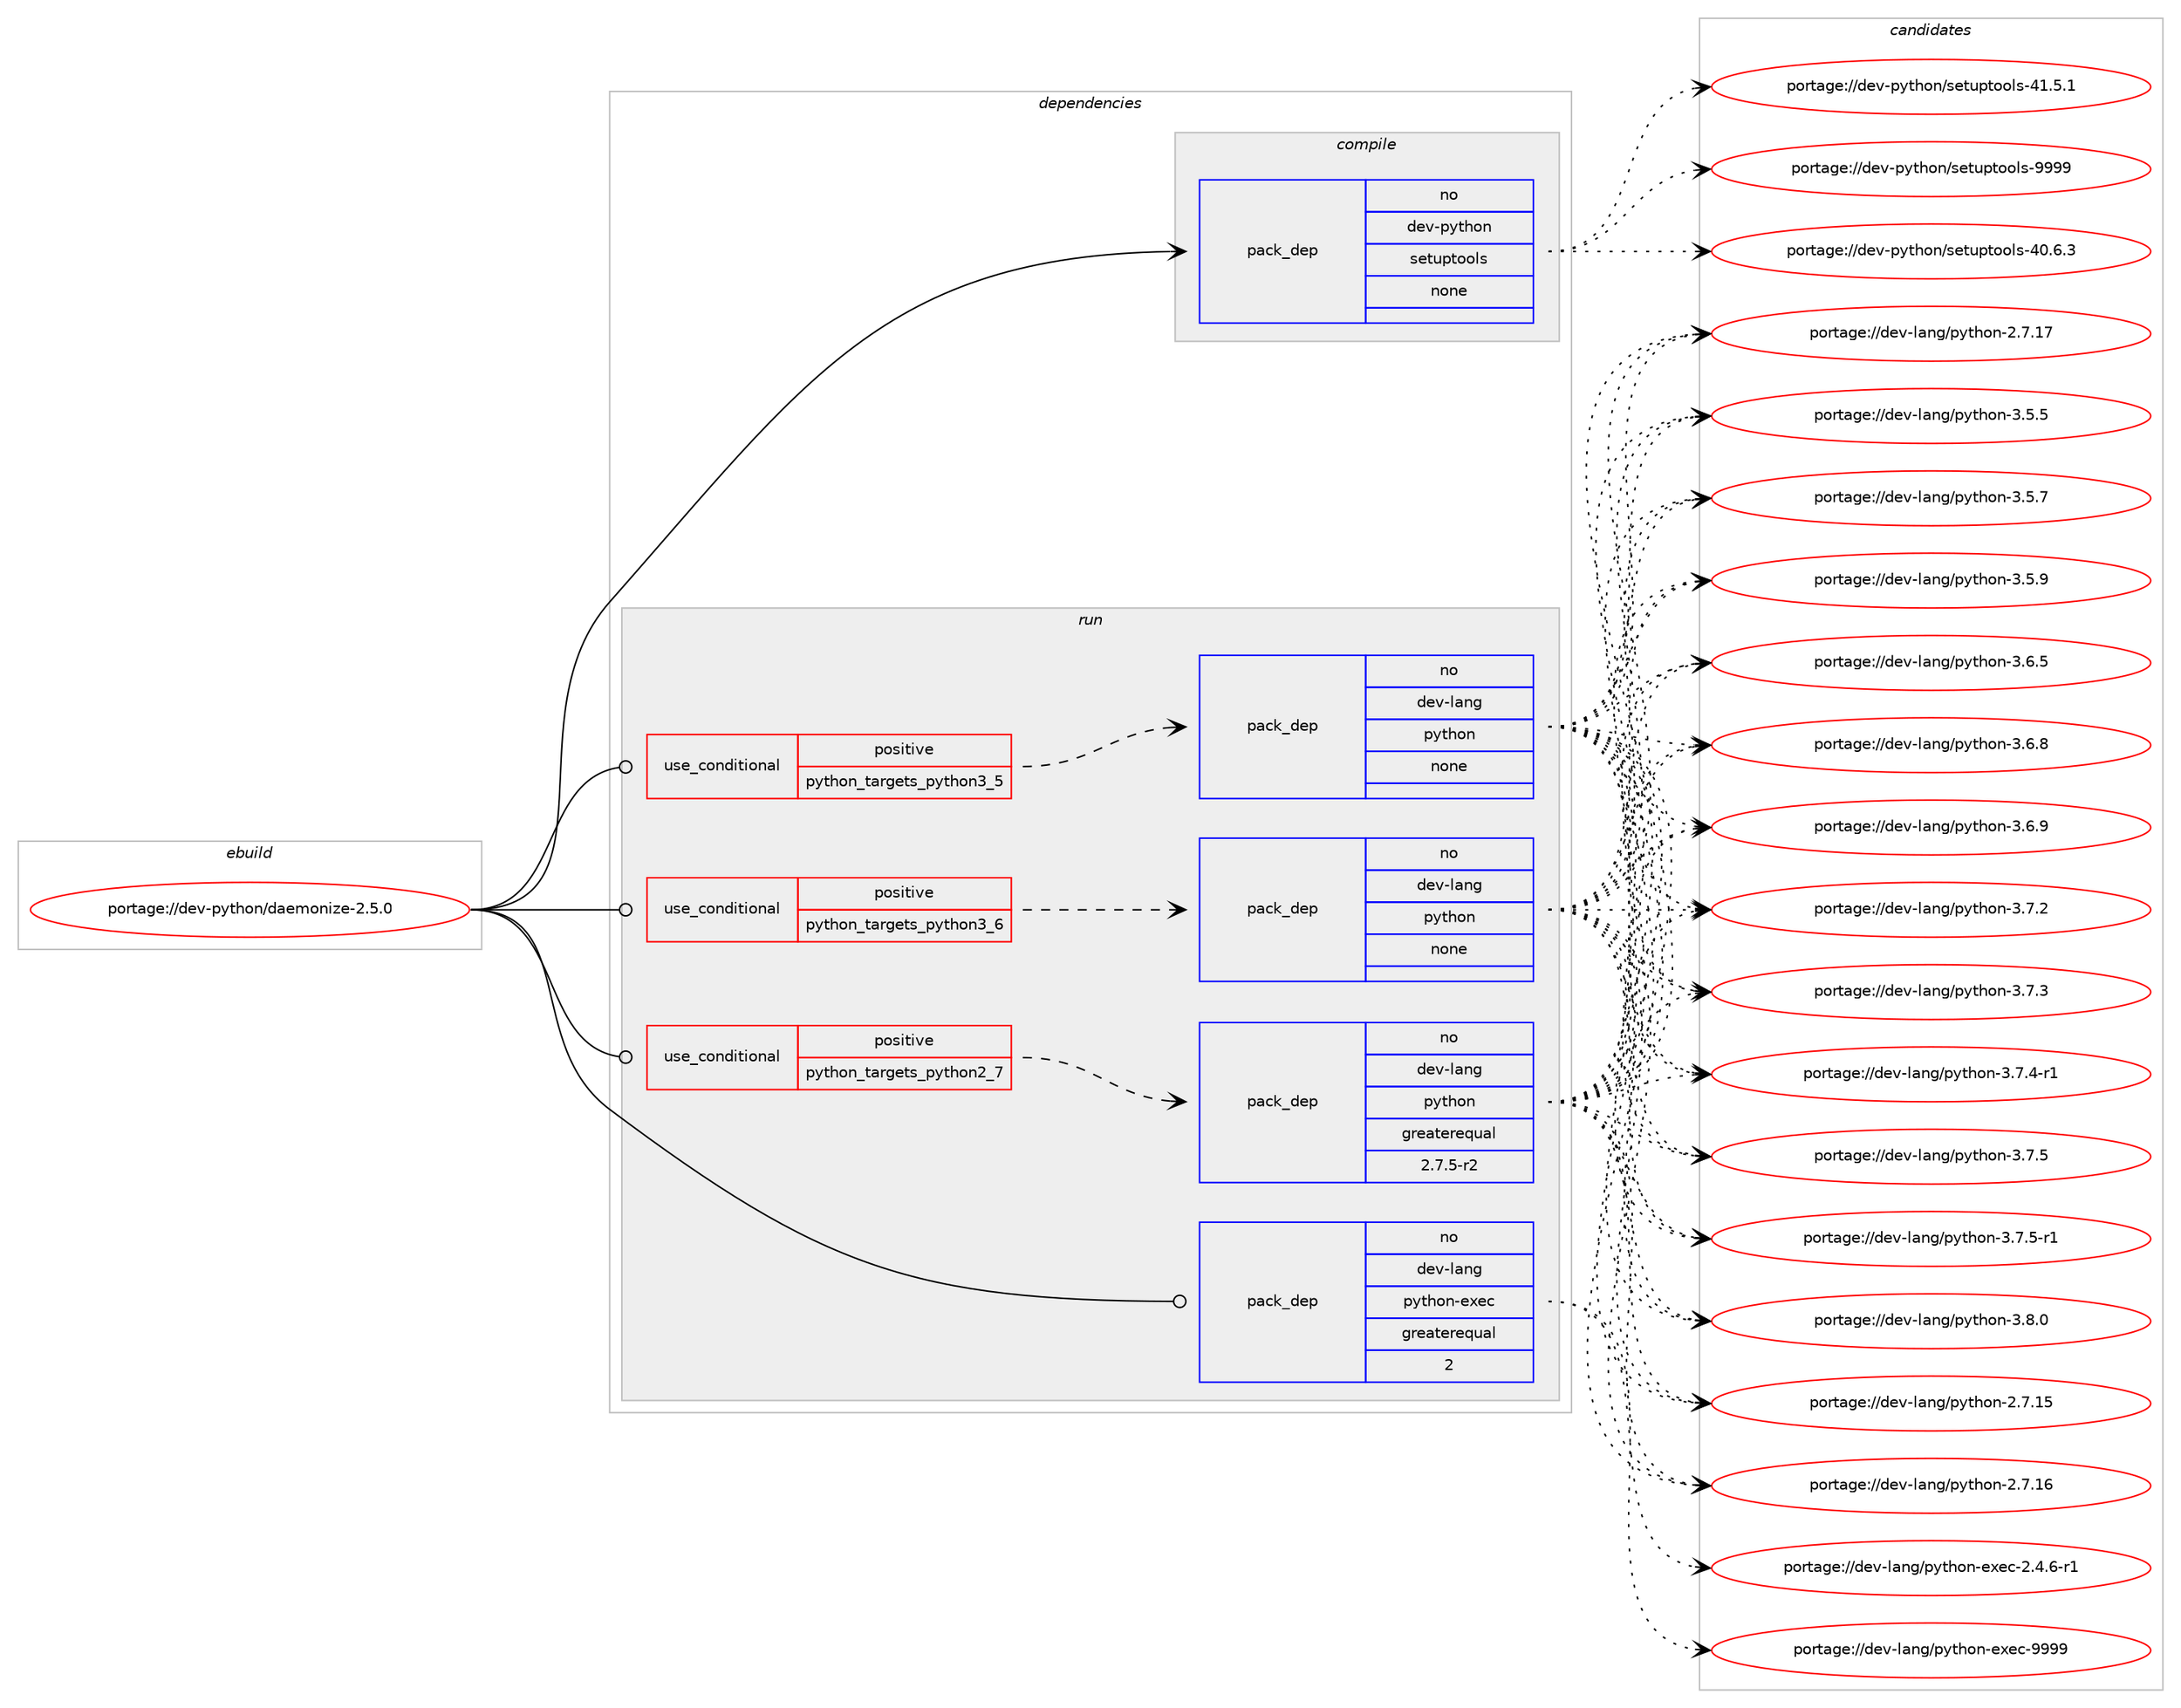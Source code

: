 digraph prolog {

# *************
# Graph options
# *************

newrank=true;
concentrate=true;
compound=true;
graph [rankdir=LR,fontname=Helvetica,fontsize=10,ranksep=1.5];#, ranksep=2.5, nodesep=0.2];
edge  [arrowhead=vee];
node  [fontname=Helvetica,fontsize=10];

# **********
# The ebuild
# **********

subgraph cluster_leftcol {
color=gray;
rank=same;
label=<<i>ebuild</i>>;
id [label="portage://dev-python/daemonize-2.5.0", color=red, width=4, href="../dev-python/daemonize-2.5.0.svg"];
}

# ****************
# The dependencies
# ****************

subgraph cluster_midcol {
color=gray;
label=<<i>dependencies</i>>;
subgraph cluster_compile {
fillcolor="#eeeeee";
style=filled;
label=<<i>compile</i>>;
subgraph pack104932 {
dependency135702 [label=<<TABLE BORDER="0" CELLBORDER="1" CELLSPACING="0" CELLPADDING="4" WIDTH="220"><TR><TD ROWSPAN="6" CELLPADDING="30">pack_dep</TD></TR><TR><TD WIDTH="110">no</TD></TR><TR><TD>dev-python</TD></TR><TR><TD>setuptools</TD></TR><TR><TD>none</TD></TR><TR><TD></TD></TR></TABLE>>, shape=none, color=blue];
}
id:e -> dependency135702:w [weight=20,style="solid",arrowhead="vee"];
}
subgraph cluster_compileandrun {
fillcolor="#eeeeee";
style=filled;
label=<<i>compile and run</i>>;
}
subgraph cluster_run {
fillcolor="#eeeeee";
style=filled;
label=<<i>run</i>>;
subgraph cond27456 {
dependency135703 [label=<<TABLE BORDER="0" CELLBORDER="1" CELLSPACING="0" CELLPADDING="4"><TR><TD ROWSPAN="3" CELLPADDING="10">use_conditional</TD></TR><TR><TD>positive</TD></TR><TR><TD>python_targets_python2_7</TD></TR></TABLE>>, shape=none, color=red];
subgraph pack104933 {
dependency135704 [label=<<TABLE BORDER="0" CELLBORDER="1" CELLSPACING="0" CELLPADDING="4" WIDTH="220"><TR><TD ROWSPAN="6" CELLPADDING="30">pack_dep</TD></TR><TR><TD WIDTH="110">no</TD></TR><TR><TD>dev-lang</TD></TR><TR><TD>python</TD></TR><TR><TD>greaterequal</TD></TR><TR><TD>2.7.5-r2</TD></TR></TABLE>>, shape=none, color=blue];
}
dependency135703:e -> dependency135704:w [weight=20,style="dashed",arrowhead="vee"];
}
id:e -> dependency135703:w [weight=20,style="solid",arrowhead="odot"];
subgraph cond27457 {
dependency135705 [label=<<TABLE BORDER="0" CELLBORDER="1" CELLSPACING="0" CELLPADDING="4"><TR><TD ROWSPAN="3" CELLPADDING="10">use_conditional</TD></TR><TR><TD>positive</TD></TR><TR><TD>python_targets_python3_5</TD></TR></TABLE>>, shape=none, color=red];
subgraph pack104934 {
dependency135706 [label=<<TABLE BORDER="0" CELLBORDER="1" CELLSPACING="0" CELLPADDING="4" WIDTH="220"><TR><TD ROWSPAN="6" CELLPADDING="30">pack_dep</TD></TR><TR><TD WIDTH="110">no</TD></TR><TR><TD>dev-lang</TD></TR><TR><TD>python</TD></TR><TR><TD>none</TD></TR><TR><TD></TD></TR></TABLE>>, shape=none, color=blue];
}
dependency135705:e -> dependency135706:w [weight=20,style="dashed",arrowhead="vee"];
}
id:e -> dependency135705:w [weight=20,style="solid",arrowhead="odot"];
subgraph cond27458 {
dependency135707 [label=<<TABLE BORDER="0" CELLBORDER="1" CELLSPACING="0" CELLPADDING="4"><TR><TD ROWSPAN="3" CELLPADDING="10">use_conditional</TD></TR><TR><TD>positive</TD></TR><TR><TD>python_targets_python3_6</TD></TR></TABLE>>, shape=none, color=red];
subgraph pack104935 {
dependency135708 [label=<<TABLE BORDER="0" CELLBORDER="1" CELLSPACING="0" CELLPADDING="4" WIDTH="220"><TR><TD ROWSPAN="6" CELLPADDING="30">pack_dep</TD></TR><TR><TD WIDTH="110">no</TD></TR><TR><TD>dev-lang</TD></TR><TR><TD>python</TD></TR><TR><TD>none</TD></TR><TR><TD></TD></TR></TABLE>>, shape=none, color=blue];
}
dependency135707:e -> dependency135708:w [weight=20,style="dashed",arrowhead="vee"];
}
id:e -> dependency135707:w [weight=20,style="solid",arrowhead="odot"];
subgraph pack104936 {
dependency135709 [label=<<TABLE BORDER="0" CELLBORDER="1" CELLSPACING="0" CELLPADDING="4" WIDTH="220"><TR><TD ROWSPAN="6" CELLPADDING="30">pack_dep</TD></TR><TR><TD WIDTH="110">no</TD></TR><TR><TD>dev-lang</TD></TR><TR><TD>python-exec</TD></TR><TR><TD>greaterequal</TD></TR><TR><TD>2</TD></TR></TABLE>>, shape=none, color=blue];
}
id:e -> dependency135709:w [weight=20,style="solid",arrowhead="odot"];
}
}

# **************
# The candidates
# **************

subgraph cluster_choices {
rank=same;
color=gray;
label=<<i>candidates</i>>;

subgraph choice104932 {
color=black;
nodesep=1;
choiceportage100101118451121211161041111104711510111611711211611111110811545524846544651 [label="portage://dev-python/setuptools-40.6.3", color=red, width=4,href="../dev-python/setuptools-40.6.3.svg"];
choiceportage100101118451121211161041111104711510111611711211611111110811545524946534649 [label="portage://dev-python/setuptools-41.5.1", color=red, width=4,href="../dev-python/setuptools-41.5.1.svg"];
choiceportage10010111845112121116104111110471151011161171121161111111081154557575757 [label="portage://dev-python/setuptools-9999", color=red, width=4,href="../dev-python/setuptools-9999.svg"];
dependency135702:e -> choiceportage100101118451121211161041111104711510111611711211611111110811545524846544651:w [style=dotted,weight="100"];
dependency135702:e -> choiceportage100101118451121211161041111104711510111611711211611111110811545524946534649:w [style=dotted,weight="100"];
dependency135702:e -> choiceportage10010111845112121116104111110471151011161171121161111111081154557575757:w [style=dotted,weight="100"];
}
subgraph choice104933 {
color=black;
nodesep=1;
choiceportage10010111845108971101034711212111610411111045504655464953 [label="portage://dev-lang/python-2.7.15", color=red, width=4,href="../dev-lang/python-2.7.15.svg"];
choiceportage10010111845108971101034711212111610411111045504655464954 [label="portage://dev-lang/python-2.7.16", color=red, width=4,href="../dev-lang/python-2.7.16.svg"];
choiceportage10010111845108971101034711212111610411111045504655464955 [label="portage://dev-lang/python-2.7.17", color=red, width=4,href="../dev-lang/python-2.7.17.svg"];
choiceportage100101118451089711010347112121116104111110455146534653 [label="portage://dev-lang/python-3.5.5", color=red, width=4,href="../dev-lang/python-3.5.5.svg"];
choiceportage100101118451089711010347112121116104111110455146534655 [label="portage://dev-lang/python-3.5.7", color=red, width=4,href="../dev-lang/python-3.5.7.svg"];
choiceportage100101118451089711010347112121116104111110455146534657 [label="portage://dev-lang/python-3.5.9", color=red, width=4,href="../dev-lang/python-3.5.9.svg"];
choiceportage100101118451089711010347112121116104111110455146544653 [label="portage://dev-lang/python-3.6.5", color=red, width=4,href="../dev-lang/python-3.6.5.svg"];
choiceportage100101118451089711010347112121116104111110455146544656 [label="portage://dev-lang/python-3.6.8", color=red, width=4,href="../dev-lang/python-3.6.8.svg"];
choiceportage100101118451089711010347112121116104111110455146544657 [label="portage://dev-lang/python-3.6.9", color=red, width=4,href="../dev-lang/python-3.6.9.svg"];
choiceportage100101118451089711010347112121116104111110455146554650 [label="portage://dev-lang/python-3.7.2", color=red, width=4,href="../dev-lang/python-3.7.2.svg"];
choiceportage100101118451089711010347112121116104111110455146554651 [label="portage://dev-lang/python-3.7.3", color=red, width=4,href="../dev-lang/python-3.7.3.svg"];
choiceportage1001011184510897110103471121211161041111104551465546524511449 [label="portage://dev-lang/python-3.7.4-r1", color=red, width=4,href="../dev-lang/python-3.7.4-r1.svg"];
choiceportage100101118451089711010347112121116104111110455146554653 [label="portage://dev-lang/python-3.7.5", color=red, width=4,href="../dev-lang/python-3.7.5.svg"];
choiceportage1001011184510897110103471121211161041111104551465546534511449 [label="portage://dev-lang/python-3.7.5-r1", color=red, width=4,href="../dev-lang/python-3.7.5-r1.svg"];
choiceportage100101118451089711010347112121116104111110455146564648 [label="portage://dev-lang/python-3.8.0", color=red, width=4,href="../dev-lang/python-3.8.0.svg"];
dependency135704:e -> choiceportage10010111845108971101034711212111610411111045504655464953:w [style=dotted,weight="100"];
dependency135704:e -> choiceportage10010111845108971101034711212111610411111045504655464954:w [style=dotted,weight="100"];
dependency135704:e -> choiceportage10010111845108971101034711212111610411111045504655464955:w [style=dotted,weight="100"];
dependency135704:e -> choiceportage100101118451089711010347112121116104111110455146534653:w [style=dotted,weight="100"];
dependency135704:e -> choiceportage100101118451089711010347112121116104111110455146534655:w [style=dotted,weight="100"];
dependency135704:e -> choiceportage100101118451089711010347112121116104111110455146534657:w [style=dotted,weight="100"];
dependency135704:e -> choiceportage100101118451089711010347112121116104111110455146544653:w [style=dotted,weight="100"];
dependency135704:e -> choiceportage100101118451089711010347112121116104111110455146544656:w [style=dotted,weight="100"];
dependency135704:e -> choiceportage100101118451089711010347112121116104111110455146544657:w [style=dotted,weight="100"];
dependency135704:e -> choiceportage100101118451089711010347112121116104111110455146554650:w [style=dotted,weight="100"];
dependency135704:e -> choiceportage100101118451089711010347112121116104111110455146554651:w [style=dotted,weight="100"];
dependency135704:e -> choiceportage1001011184510897110103471121211161041111104551465546524511449:w [style=dotted,weight="100"];
dependency135704:e -> choiceportage100101118451089711010347112121116104111110455146554653:w [style=dotted,weight="100"];
dependency135704:e -> choiceportage1001011184510897110103471121211161041111104551465546534511449:w [style=dotted,weight="100"];
dependency135704:e -> choiceportage100101118451089711010347112121116104111110455146564648:w [style=dotted,weight="100"];
}
subgraph choice104934 {
color=black;
nodesep=1;
choiceportage10010111845108971101034711212111610411111045504655464953 [label="portage://dev-lang/python-2.7.15", color=red, width=4,href="../dev-lang/python-2.7.15.svg"];
choiceportage10010111845108971101034711212111610411111045504655464954 [label="portage://dev-lang/python-2.7.16", color=red, width=4,href="../dev-lang/python-2.7.16.svg"];
choiceportage10010111845108971101034711212111610411111045504655464955 [label="portage://dev-lang/python-2.7.17", color=red, width=4,href="../dev-lang/python-2.7.17.svg"];
choiceportage100101118451089711010347112121116104111110455146534653 [label="portage://dev-lang/python-3.5.5", color=red, width=4,href="../dev-lang/python-3.5.5.svg"];
choiceportage100101118451089711010347112121116104111110455146534655 [label="portage://dev-lang/python-3.5.7", color=red, width=4,href="../dev-lang/python-3.5.7.svg"];
choiceportage100101118451089711010347112121116104111110455146534657 [label="portage://dev-lang/python-3.5.9", color=red, width=4,href="../dev-lang/python-3.5.9.svg"];
choiceportage100101118451089711010347112121116104111110455146544653 [label="portage://dev-lang/python-3.6.5", color=red, width=4,href="../dev-lang/python-3.6.5.svg"];
choiceportage100101118451089711010347112121116104111110455146544656 [label="portage://dev-lang/python-3.6.8", color=red, width=4,href="../dev-lang/python-3.6.8.svg"];
choiceportage100101118451089711010347112121116104111110455146544657 [label="portage://dev-lang/python-3.6.9", color=red, width=4,href="../dev-lang/python-3.6.9.svg"];
choiceportage100101118451089711010347112121116104111110455146554650 [label="portage://dev-lang/python-3.7.2", color=red, width=4,href="../dev-lang/python-3.7.2.svg"];
choiceportage100101118451089711010347112121116104111110455146554651 [label="portage://dev-lang/python-3.7.3", color=red, width=4,href="../dev-lang/python-3.7.3.svg"];
choiceportage1001011184510897110103471121211161041111104551465546524511449 [label="portage://dev-lang/python-3.7.4-r1", color=red, width=4,href="../dev-lang/python-3.7.4-r1.svg"];
choiceportage100101118451089711010347112121116104111110455146554653 [label="portage://dev-lang/python-3.7.5", color=red, width=4,href="../dev-lang/python-3.7.5.svg"];
choiceportage1001011184510897110103471121211161041111104551465546534511449 [label="portage://dev-lang/python-3.7.5-r1", color=red, width=4,href="../dev-lang/python-3.7.5-r1.svg"];
choiceportage100101118451089711010347112121116104111110455146564648 [label="portage://dev-lang/python-3.8.0", color=red, width=4,href="../dev-lang/python-3.8.0.svg"];
dependency135706:e -> choiceportage10010111845108971101034711212111610411111045504655464953:w [style=dotted,weight="100"];
dependency135706:e -> choiceportage10010111845108971101034711212111610411111045504655464954:w [style=dotted,weight="100"];
dependency135706:e -> choiceportage10010111845108971101034711212111610411111045504655464955:w [style=dotted,weight="100"];
dependency135706:e -> choiceportage100101118451089711010347112121116104111110455146534653:w [style=dotted,weight="100"];
dependency135706:e -> choiceportage100101118451089711010347112121116104111110455146534655:w [style=dotted,weight="100"];
dependency135706:e -> choiceportage100101118451089711010347112121116104111110455146534657:w [style=dotted,weight="100"];
dependency135706:e -> choiceportage100101118451089711010347112121116104111110455146544653:w [style=dotted,weight="100"];
dependency135706:e -> choiceportage100101118451089711010347112121116104111110455146544656:w [style=dotted,weight="100"];
dependency135706:e -> choiceportage100101118451089711010347112121116104111110455146544657:w [style=dotted,weight="100"];
dependency135706:e -> choiceportage100101118451089711010347112121116104111110455146554650:w [style=dotted,weight="100"];
dependency135706:e -> choiceportage100101118451089711010347112121116104111110455146554651:w [style=dotted,weight="100"];
dependency135706:e -> choiceportage1001011184510897110103471121211161041111104551465546524511449:w [style=dotted,weight="100"];
dependency135706:e -> choiceportage100101118451089711010347112121116104111110455146554653:w [style=dotted,weight="100"];
dependency135706:e -> choiceportage1001011184510897110103471121211161041111104551465546534511449:w [style=dotted,weight="100"];
dependency135706:e -> choiceportage100101118451089711010347112121116104111110455146564648:w [style=dotted,weight="100"];
}
subgraph choice104935 {
color=black;
nodesep=1;
choiceportage10010111845108971101034711212111610411111045504655464953 [label="portage://dev-lang/python-2.7.15", color=red, width=4,href="../dev-lang/python-2.7.15.svg"];
choiceportage10010111845108971101034711212111610411111045504655464954 [label="portage://dev-lang/python-2.7.16", color=red, width=4,href="../dev-lang/python-2.7.16.svg"];
choiceportage10010111845108971101034711212111610411111045504655464955 [label="portage://dev-lang/python-2.7.17", color=red, width=4,href="../dev-lang/python-2.7.17.svg"];
choiceportage100101118451089711010347112121116104111110455146534653 [label="portage://dev-lang/python-3.5.5", color=red, width=4,href="../dev-lang/python-3.5.5.svg"];
choiceportage100101118451089711010347112121116104111110455146534655 [label="portage://dev-lang/python-3.5.7", color=red, width=4,href="../dev-lang/python-3.5.7.svg"];
choiceportage100101118451089711010347112121116104111110455146534657 [label="portage://dev-lang/python-3.5.9", color=red, width=4,href="../dev-lang/python-3.5.9.svg"];
choiceportage100101118451089711010347112121116104111110455146544653 [label="portage://dev-lang/python-3.6.5", color=red, width=4,href="../dev-lang/python-3.6.5.svg"];
choiceportage100101118451089711010347112121116104111110455146544656 [label="portage://dev-lang/python-3.6.8", color=red, width=4,href="../dev-lang/python-3.6.8.svg"];
choiceportage100101118451089711010347112121116104111110455146544657 [label="portage://dev-lang/python-3.6.9", color=red, width=4,href="../dev-lang/python-3.6.9.svg"];
choiceportage100101118451089711010347112121116104111110455146554650 [label="portage://dev-lang/python-3.7.2", color=red, width=4,href="../dev-lang/python-3.7.2.svg"];
choiceportage100101118451089711010347112121116104111110455146554651 [label="portage://dev-lang/python-3.7.3", color=red, width=4,href="../dev-lang/python-3.7.3.svg"];
choiceportage1001011184510897110103471121211161041111104551465546524511449 [label="portage://dev-lang/python-3.7.4-r1", color=red, width=4,href="../dev-lang/python-3.7.4-r1.svg"];
choiceportage100101118451089711010347112121116104111110455146554653 [label="portage://dev-lang/python-3.7.5", color=red, width=4,href="../dev-lang/python-3.7.5.svg"];
choiceportage1001011184510897110103471121211161041111104551465546534511449 [label="portage://dev-lang/python-3.7.5-r1", color=red, width=4,href="../dev-lang/python-3.7.5-r1.svg"];
choiceportage100101118451089711010347112121116104111110455146564648 [label="portage://dev-lang/python-3.8.0", color=red, width=4,href="../dev-lang/python-3.8.0.svg"];
dependency135708:e -> choiceportage10010111845108971101034711212111610411111045504655464953:w [style=dotted,weight="100"];
dependency135708:e -> choiceportage10010111845108971101034711212111610411111045504655464954:w [style=dotted,weight="100"];
dependency135708:e -> choiceportage10010111845108971101034711212111610411111045504655464955:w [style=dotted,weight="100"];
dependency135708:e -> choiceportage100101118451089711010347112121116104111110455146534653:w [style=dotted,weight="100"];
dependency135708:e -> choiceportage100101118451089711010347112121116104111110455146534655:w [style=dotted,weight="100"];
dependency135708:e -> choiceportage100101118451089711010347112121116104111110455146534657:w [style=dotted,weight="100"];
dependency135708:e -> choiceportage100101118451089711010347112121116104111110455146544653:w [style=dotted,weight="100"];
dependency135708:e -> choiceportage100101118451089711010347112121116104111110455146544656:w [style=dotted,weight="100"];
dependency135708:e -> choiceportage100101118451089711010347112121116104111110455146544657:w [style=dotted,weight="100"];
dependency135708:e -> choiceportage100101118451089711010347112121116104111110455146554650:w [style=dotted,weight="100"];
dependency135708:e -> choiceportage100101118451089711010347112121116104111110455146554651:w [style=dotted,weight="100"];
dependency135708:e -> choiceportage1001011184510897110103471121211161041111104551465546524511449:w [style=dotted,weight="100"];
dependency135708:e -> choiceportage100101118451089711010347112121116104111110455146554653:w [style=dotted,weight="100"];
dependency135708:e -> choiceportage1001011184510897110103471121211161041111104551465546534511449:w [style=dotted,weight="100"];
dependency135708:e -> choiceportage100101118451089711010347112121116104111110455146564648:w [style=dotted,weight="100"];
}
subgraph choice104936 {
color=black;
nodesep=1;
choiceportage10010111845108971101034711212111610411111045101120101994550465246544511449 [label="portage://dev-lang/python-exec-2.4.6-r1", color=red, width=4,href="../dev-lang/python-exec-2.4.6-r1.svg"];
choiceportage10010111845108971101034711212111610411111045101120101994557575757 [label="portage://dev-lang/python-exec-9999", color=red, width=4,href="../dev-lang/python-exec-9999.svg"];
dependency135709:e -> choiceportage10010111845108971101034711212111610411111045101120101994550465246544511449:w [style=dotted,weight="100"];
dependency135709:e -> choiceportage10010111845108971101034711212111610411111045101120101994557575757:w [style=dotted,weight="100"];
}
}

}
